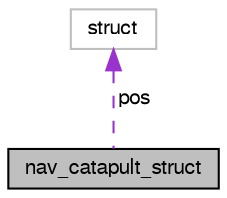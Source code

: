 digraph "nav_catapult_struct"
{
  edge [fontname="FreeSans",fontsize="10",labelfontname="FreeSans",labelfontsize="10"];
  node [fontname="FreeSans",fontsize="10",shape=record];
  Node1 [label="nav_catapult_struct",height=0.2,width=0.4,color="black", fillcolor="grey75", style="filled", fontcolor="black"];
  Node2 -> Node1 [dir="back",color="darkorchid3",fontsize="10",style="dashed",label=" pos" ,fontname="FreeSans"];
  Node2 [label="struct",height=0.2,width=0.4,color="grey75", fillcolor="white", style="filled"];
}
